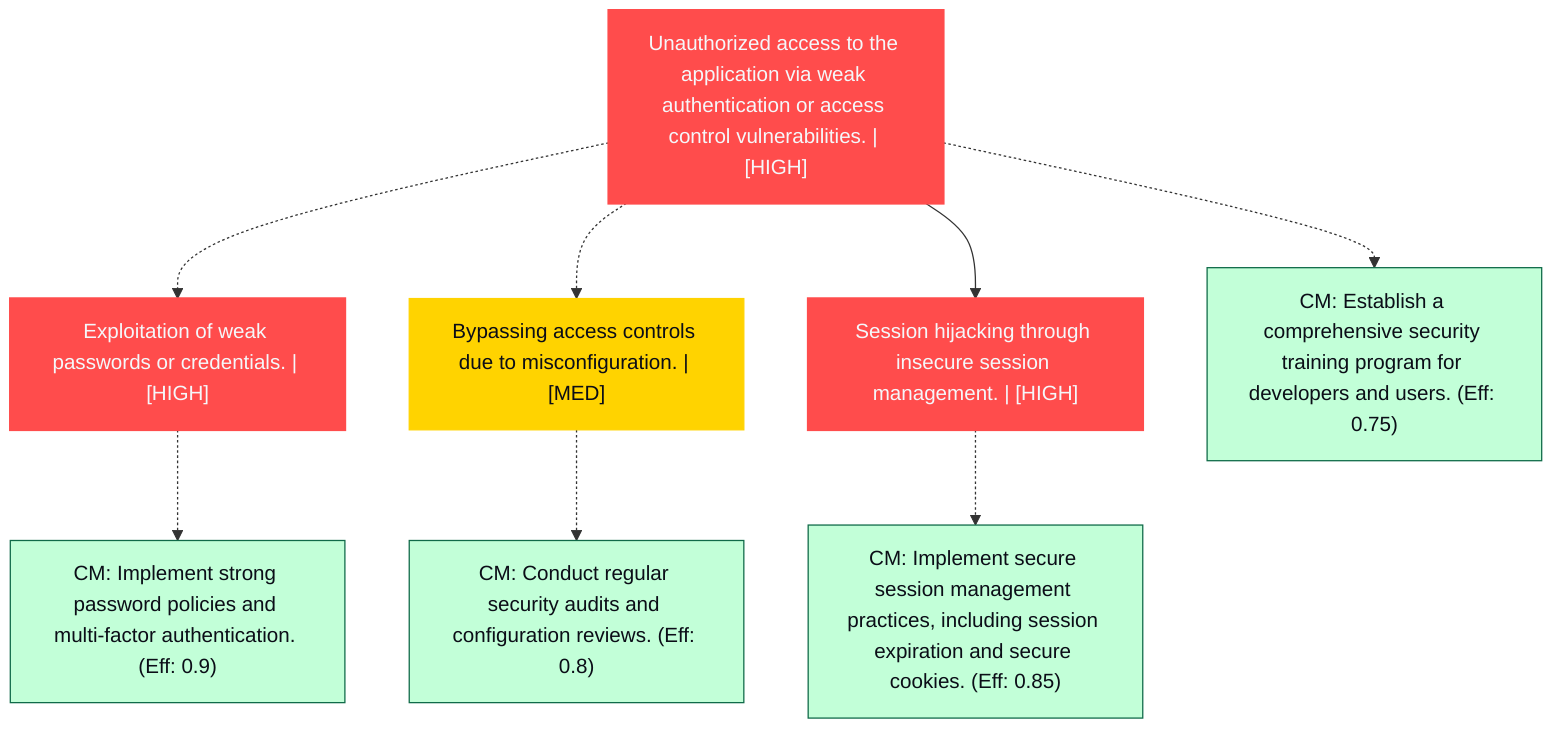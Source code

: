 graph TB
  node_01K64NGSKYF1D8N1H4B8W6K9["Unauthorized access to the application via weak authentication or access control vulnerabilities. | [HIGH]"]:::highRisk
  node_01K64NGSKYF1D8N1H4B8W6K9-1["Exploitation of weak passwords or credentials. | [HIGH]"]:::highRisk
  node_01K64NGSKYF1D8N1H4B8W6K9-1_cm_0["CM: Implement strong password policies and multi-factor authentication. (Eff: 0.9)"]:::countermeasure
  node_01K64NGSKYF1D8N1H4B8W6K9-2["Bypassing access controls due to misconfiguration. | [MED]"]:::mediumRisk
  node_01K64NGSKYF1D8N1H4B8W6K9-2_cm_0["CM: Conduct regular security audits and configuration reviews. (Eff: 0.8)"]:::countermeasure
  node_01K64NGSKYF1D8N1H4B8W6K9-3["Session hijacking through insecure session management. | [HIGH]"]:::highRisk
  node_01K64NGSKYF1D8N1H4B8W6K9-3_cm_0["CM: Implement secure session management practices, including session expiration and secure cookies. (Eff: 0.85)"]:::countermeasure
  node_01K64NGSKYF1D8N1H4B8W6K9_cm_0["CM: Establish a comprehensive security training program for developers and users. (Eff: 0.75)"]:::countermeasure

  node_01K64NGSKYF1D8N1H4B8W6K9 -.-> node_01K64NGSKYF1D8N1H4B8W6K9-1
  node_01K64NGSKYF1D8N1H4B8W6K9-1 -.-> node_01K64NGSKYF1D8N1H4B8W6K9-1_cm_0
  node_01K64NGSKYF1D8N1H4B8W6K9 -.-> node_01K64NGSKYF1D8N1H4B8W6K9-2
  node_01K64NGSKYF1D8N1H4B8W6K9-2 -.-> node_01K64NGSKYF1D8N1H4B8W6K9-2_cm_0
  node_01K64NGSKYF1D8N1H4B8W6K9 --> node_01K64NGSKYF1D8N1H4B8W6K9-3
  node_01K64NGSKYF1D8N1H4B8W6K9-3 -.-> node_01K64NGSKYF1D8N1H4B8W6K9-3_cm_0
  node_01K64NGSKYF1D8N1H4B8W6K9 -.-> node_01K64NGSKYF1D8N1H4B8W6K9_cm_0

  classDef andNode fill:#FF4C4C,stroke:#FF4C4C,stroke-width:2px,color:#F5F7FA
  classDef orNode fill:#36FF8F,stroke:#36FF8F,stroke-width:2px,color:#0B0D17
  classDef leafNode fill:#29ABE2,stroke:#29ABE2,stroke-width:2px,color:#F5F7FA
  classDef highRisk fill:#FF4C4C,color:#F5F7FA,stroke:#FF4C4C,stroke-width:2px
  classDef mediumRisk fill:#FFD300,stroke:#FFD300,stroke-width:1px,color:#0B0D17
  classDef lowRisk fill:#FFF2B3,stroke:#FFF2B3,stroke-width:1px,color:#0B0D17
  classDef countermeasure fill:#C2FFD8,stroke:#106B49,stroke-width:1px,color:#0B0D17
  classDef reference fill:#A259FF,stroke:#c3a4ff,stroke-width:1px,stroke-dasharray:3 3,color:#F5F7FA
  classDef mitreNode stroke-dasharray:5 5
  classDef note fill:#ffffcc,stroke:#ffcc00,stroke-width:2px,stroke-dasharray:5 5